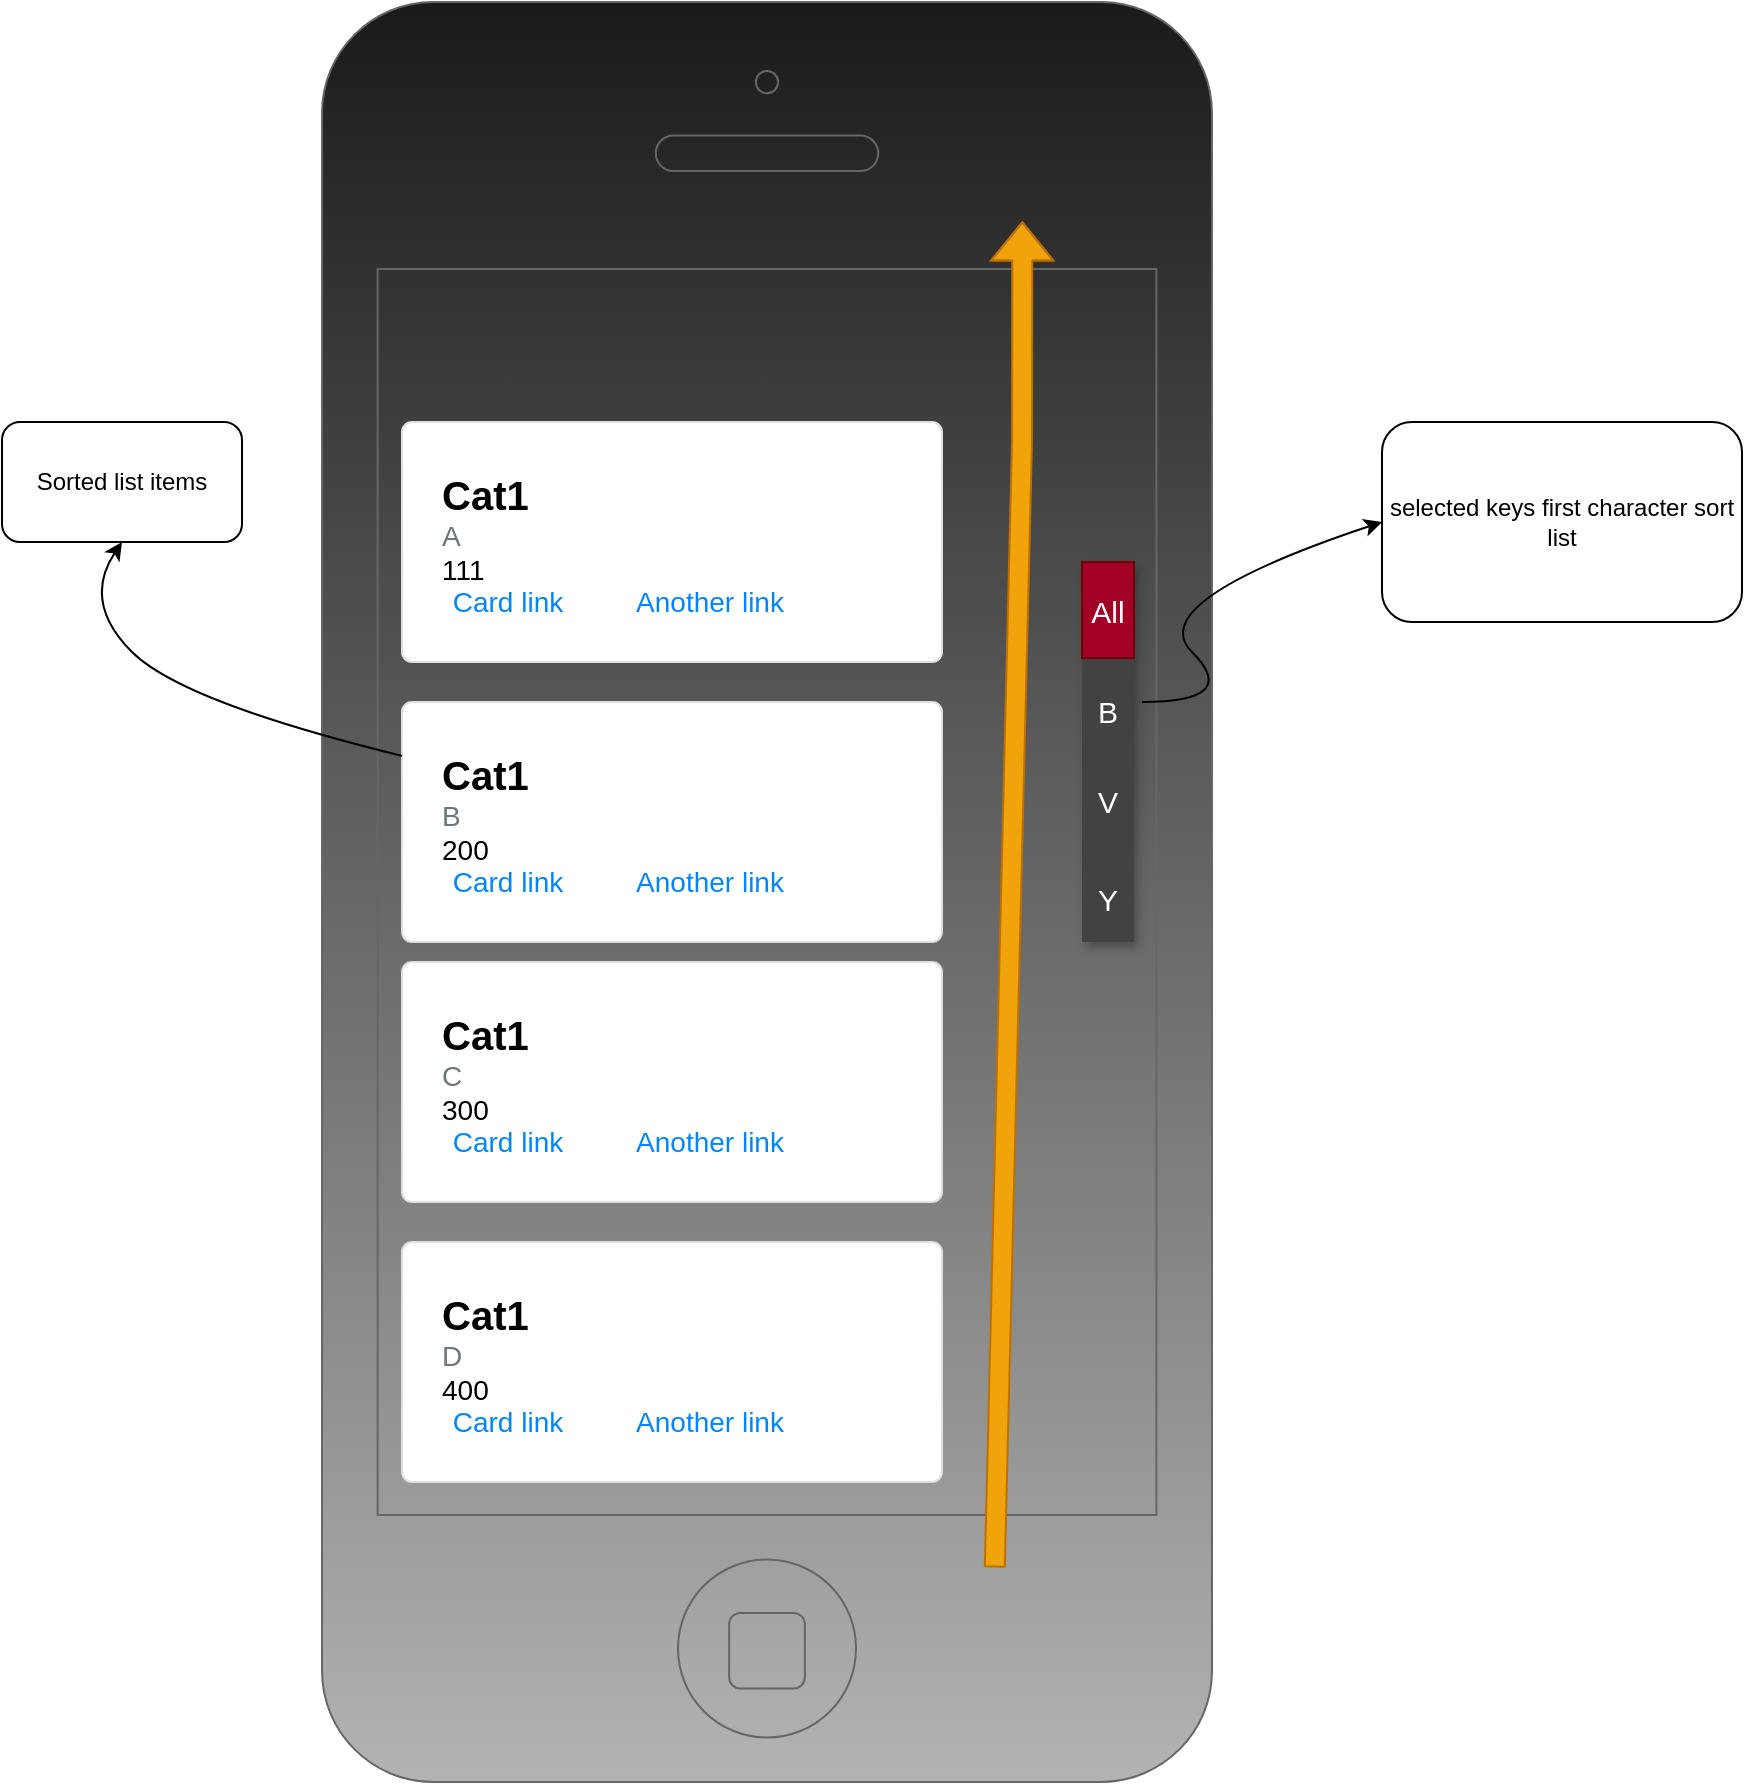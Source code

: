 <mxfile version="13.0.3" type="device"><diagram id="6hGFLwfOUW9BJ-s0fimq" name="Page-1"><mxGraphModel dx="1413" dy="860" grid="1" gridSize="10" guides="1" tooltips="1" connect="1" arrows="1" fold="1" page="1" pageScale="1" pageWidth="827" pageHeight="1169" math="0" shadow="0"><root><mxCell id="0"/><mxCell id="1" parent="0"/><mxCell id="33" value="" style="html=1;verticalLabelPosition=bottom;labelBackgroundColor=#ffffff;verticalAlign=top;shadow=0;dashed=0;strokeWidth=1;shape=mxgraph.ios7.misc.iphone;strokeColor=#666666;fillColor=#1A1A1A;gradientColor=#b3b3b3;" parent="1" vertex="1"><mxGeometry x="120" y="130" width="445" height="890" as="geometry"/></mxCell><mxCell id="4" value="&lt;span style=&quot;font-size: 20px&quot;&gt;&lt;b&gt;Cat1&lt;br&gt;&lt;/b&gt;&lt;/span&gt;&lt;font color=&quot;#6c767d&quot;&gt;A&lt;/font&gt;&lt;br style=&quot;font-size: 14px&quot;&gt;111" style="html=1;shadow=0;dashed=0;shape=mxgraph.bootstrap.rrect;rSize=5;strokeColor=#DFDFDF;html=1;whiteSpace=wrap;fillColor=#ffffff;fontColor=#000000;verticalAlign=top;align=left;spacing=20;fontSize=14;" parent="1" vertex="1"><mxGeometry x="160" y="340" width="270" height="120" as="geometry"/></mxCell><mxCell id="5" value="Card link" style="html=1;shadow=0;dashed=0;shape=mxgraph.bootstrap.rrect;rSize=5;perimeter=none;whiteSpace=wrap;fillColor=none;strokeColor=none;fontColor=#0085FC;resizeWidth=1;fontSize=14;align=center;" parent="4" vertex="1"><mxGeometry y="1" width="86.4" height="40" relative="1" as="geometry"><mxPoint x="10" y="-50" as="offset"/></mxGeometry></mxCell><mxCell id="6" value="Another link" style="html=1;shadow=0;dashed=0;shape=mxgraph.bootstrap.rrect;rSize=5;perimeter=none;whiteSpace=wrap;fillColor=none;strokeColor=none;fontColor=#0085FC;resizeWidth=1;fontSize=14;align=center;" parent="4" vertex="1"><mxGeometry y="1" width="108" height="40" relative="1" as="geometry"><mxPoint x="100" y="-50" as="offset"/></mxGeometry></mxCell><mxCell id="10" value="" style="shape=rect;fillColor=#424242;strokeColor=none;shadow=1;" parent="1" vertex="1"><mxGeometry x="500" y="410" width="26" height="190" as="geometry"/></mxCell><mxCell id="11" value="B" style="text;verticalAlign=middle;align=center;fontColor=#ffffff;fontSize=15;resizeWidth=1;" parent="10" vertex="1"><mxGeometry width="26" height="48" relative="1" as="geometry"><mxPoint y="50" as="offset"/></mxGeometry></mxCell><mxCell id="12" value="V" style="text;verticalAlign=middle;align=center;fontColor=#ffffff;fontSize=15;resizeWidth=1;fillColor=none;strokeColor=none;" parent="10" vertex="1"><mxGeometry width="26" height="48" relative="1" as="geometry"><mxPoint y="94.75" as="offset"/></mxGeometry></mxCell><mxCell id="13" value="All" style="text;verticalAlign=middle;align=center;fontColor=#ffffff;fontSize=15;resizeWidth=1;fillColor=#a20025;strokeColor=#6F0000;" parent="10" vertex="1"><mxGeometry width="26" height="48" relative="1" as="geometry"><mxPoint as="offset"/></mxGeometry></mxCell><mxCell id="14" value="Y" style="text;verticalAlign=middle;align=center;fontColor=#FFFFFF;fontSize=15;resizeWidth=1;" parent="10" vertex="1"><mxGeometry width="26" height="56" relative="1" as="geometry"><mxPoint y="140" as="offset"/></mxGeometry></mxCell><mxCell id="15" value="&lt;span style=&quot;font-size: 20px&quot;&gt;&lt;b&gt;Cat1&lt;br&gt;&lt;/b&gt;&lt;/span&gt;&lt;font color=&quot;#6c767d&quot;&gt;B&lt;/font&gt;&lt;br style=&quot;font-size: 14px&quot;&gt;200" style="html=1;shadow=0;dashed=0;shape=mxgraph.bootstrap.rrect;rSize=5;strokeColor=#DFDFDF;html=1;whiteSpace=wrap;fillColor=#ffffff;fontColor=#000000;verticalAlign=top;align=left;spacing=20;fontSize=14;" parent="1" vertex="1"><mxGeometry x="160" y="480" width="270" height="120" as="geometry"/></mxCell><mxCell id="16" value="Card link" style="html=1;shadow=0;dashed=0;shape=mxgraph.bootstrap.rrect;rSize=5;perimeter=none;whiteSpace=wrap;fillColor=none;strokeColor=none;fontColor=#0085FC;resizeWidth=1;fontSize=14;align=center;" parent="15" vertex="1"><mxGeometry y="1" width="86.4" height="40" relative="1" as="geometry"><mxPoint x="10" y="-50" as="offset"/></mxGeometry></mxCell><mxCell id="17" value="Another link" style="html=1;shadow=0;dashed=0;shape=mxgraph.bootstrap.rrect;rSize=5;perimeter=none;whiteSpace=wrap;fillColor=none;strokeColor=none;fontColor=#0085FC;resizeWidth=1;fontSize=14;align=center;" parent="15" vertex="1"><mxGeometry y="1" width="108" height="40" relative="1" as="geometry"><mxPoint x="100" y="-50" as="offset"/></mxGeometry></mxCell><mxCell id="18" value="&lt;span style=&quot;font-size: 20px&quot;&gt;&lt;b&gt;Cat1&lt;br&gt;&lt;/b&gt;&lt;/span&gt;&lt;font color=&quot;#6c767d&quot;&gt;C&lt;/font&gt;&lt;br style=&quot;font-size: 14px&quot;&gt;300" style="html=1;shadow=0;dashed=0;shape=mxgraph.bootstrap.rrect;rSize=5;strokeColor=#DFDFDF;html=1;whiteSpace=wrap;fillColor=#ffffff;fontColor=#000000;verticalAlign=top;align=left;spacing=20;fontSize=14;" parent="1" vertex="1"><mxGeometry x="160" y="610" width="270" height="120" as="geometry"/></mxCell><mxCell id="19" value="Card link" style="html=1;shadow=0;dashed=0;shape=mxgraph.bootstrap.rrect;rSize=5;perimeter=none;whiteSpace=wrap;fillColor=none;strokeColor=none;fontColor=#0085FC;resizeWidth=1;fontSize=14;align=center;" parent="18" vertex="1"><mxGeometry y="1" width="86.4" height="40" relative="1" as="geometry"><mxPoint x="10" y="-50" as="offset"/></mxGeometry></mxCell><mxCell id="20" value="Another link" style="html=1;shadow=0;dashed=0;shape=mxgraph.bootstrap.rrect;rSize=5;perimeter=none;whiteSpace=wrap;fillColor=none;strokeColor=none;fontColor=#0085FC;resizeWidth=1;fontSize=14;align=center;" parent="18" vertex="1"><mxGeometry y="1" width="108" height="40" relative="1" as="geometry"><mxPoint x="100" y="-50" as="offset"/></mxGeometry></mxCell><mxCell id="21" value="" style="edgeStyle=orthogonalEdgeStyle;rounded=0;orthogonalLoop=1;jettySize=auto;html=1;" parent="1" source="23" edge="1"><mxGeometry relative="1" as="geometry"><mxPoint x="177.143" y="780" as="targetPoint"/></mxGeometry></mxCell><mxCell id="22" value="&lt;span style=&quot;font-size: 20px&quot;&gt;&lt;b&gt;Cat1&lt;br&gt;&lt;/b&gt;&lt;/span&gt;&lt;font color=&quot;#6c767d&quot;&gt;D&lt;/font&gt;&lt;br style=&quot;font-size: 14px&quot;&gt;400" style="html=1;shadow=0;dashed=0;shape=mxgraph.bootstrap.rrect;rSize=5;strokeColor=#DFDFDF;html=1;whiteSpace=wrap;fillColor=#ffffff;fontColor=#000000;verticalAlign=top;align=left;spacing=20;fontSize=14;" parent="1" vertex="1"><mxGeometry x="160" y="750" width="270" height="120" as="geometry"/></mxCell><mxCell id="23" value="Card link" style="html=1;shadow=0;dashed=0;shape=mxgraph.bootstrap.rrect;rSize=5;perimeter=none;whiteSpace=wrap;fillColor=none;strokeColor=none;fontColor=#0085FC;resizeWidth=1;fontSize=14;align=center;" parent="22" vertex="1"><mxGeometry y="1" width="86.4" height="40" relative="1" as="geometry"><mxPoint x="10" y="-50" as="offset"/></mxGeometry></mxCell><mxCell id="24" value="Another link" style="html=1;shadow=0;dashed=0;shape=mxgraph.bootstrap.rrect;rSize=5;perimeter=none;whiteSpace=wrap;fillColor=none;strokeColor=none;fontColor=#0085FC;resizeWidth=1;fontSize=14;align=center;" parent="22" vertex="1"><mxGeometry y="1" width="108" height="40" relative="1" as="geometry"><mxPoint x="100" y="-50" as="offset"/></mxGeometry></mxCell><mxCell id="27" value="" style="curved=1;endArrow=classic;html=1;entryX=0;entryY=0.5;entryDx=0;entryDy=0;" parent="1" target="32" edge="1"><mxGeometry width="50" height="50" relative="1" as="geometry"><mxPoint x="530" y="480" as="sourcePoint"/><mxPoint x="780" y="440" as="targetPoint"/><Array as="points"><mxPoint x="580" y="480"/><mxPoint x="530" y="430"/></Array></mxGeometry></mxCell><mxCell id="28" value="" style="curved=1;endArrow=classic;html=1;entryX=0.5;entryY=1;entryDx=0;entryDy=0;" parent="1" source="15" target="35" edge="1"><mxGeometry width="50" height="50" relative="1" as="geometry"><mxPoint y="480" as="sourcePoint"/><mxPoint x="50" y="430" as="targetPoint"/><Array as="points"><mxPoint x="50" y="480"/><mxPoint y="430"/></Array></mxGeometry></mxCell><mxCell id="31" value="" style="shape=flexArrow;endArrow=classic;html=1;entryX=0.673;entryY=0.138;entryDx=0;entryDy=0;entryPerimeter=0;exitX=0.648;exitY=0.854;exitDx=0;exitDy=0;exitPerimeter=0;fillColor=#f0a30a;strokeColor=#BD7000;" parent="1" edge="1"><mxGeometry width="50" height="50" relative="1" as="geometry"><mxPoint x="456.4" y="912.76" as="sourcePoint"/><mxPoint x="470.15" y="239.72" as="targetPoint"/><Array as="points"><mxPoint x="470" y="350"/></Array></mxGeometry></mxCell><mxCell id="32" value="selected keys first character sort list&lt;br&gt;" style="rounded=1;whiteSpace=wrap;html=1;" parent="1" vertex="1"><mxGeometry x="650" y="340" width="180" height="100" as="geometry"/></mxCell><mxCell id="35" value="Sorted list items" style="rounded=1;whiteSpace=wrap;html=1;" parent="1" vertex="1"><mxGeometry x="-40" y="340" width="120" height="60" as="geometry"/></mxCell></root></mxGraphModel></diagram></mxfile>